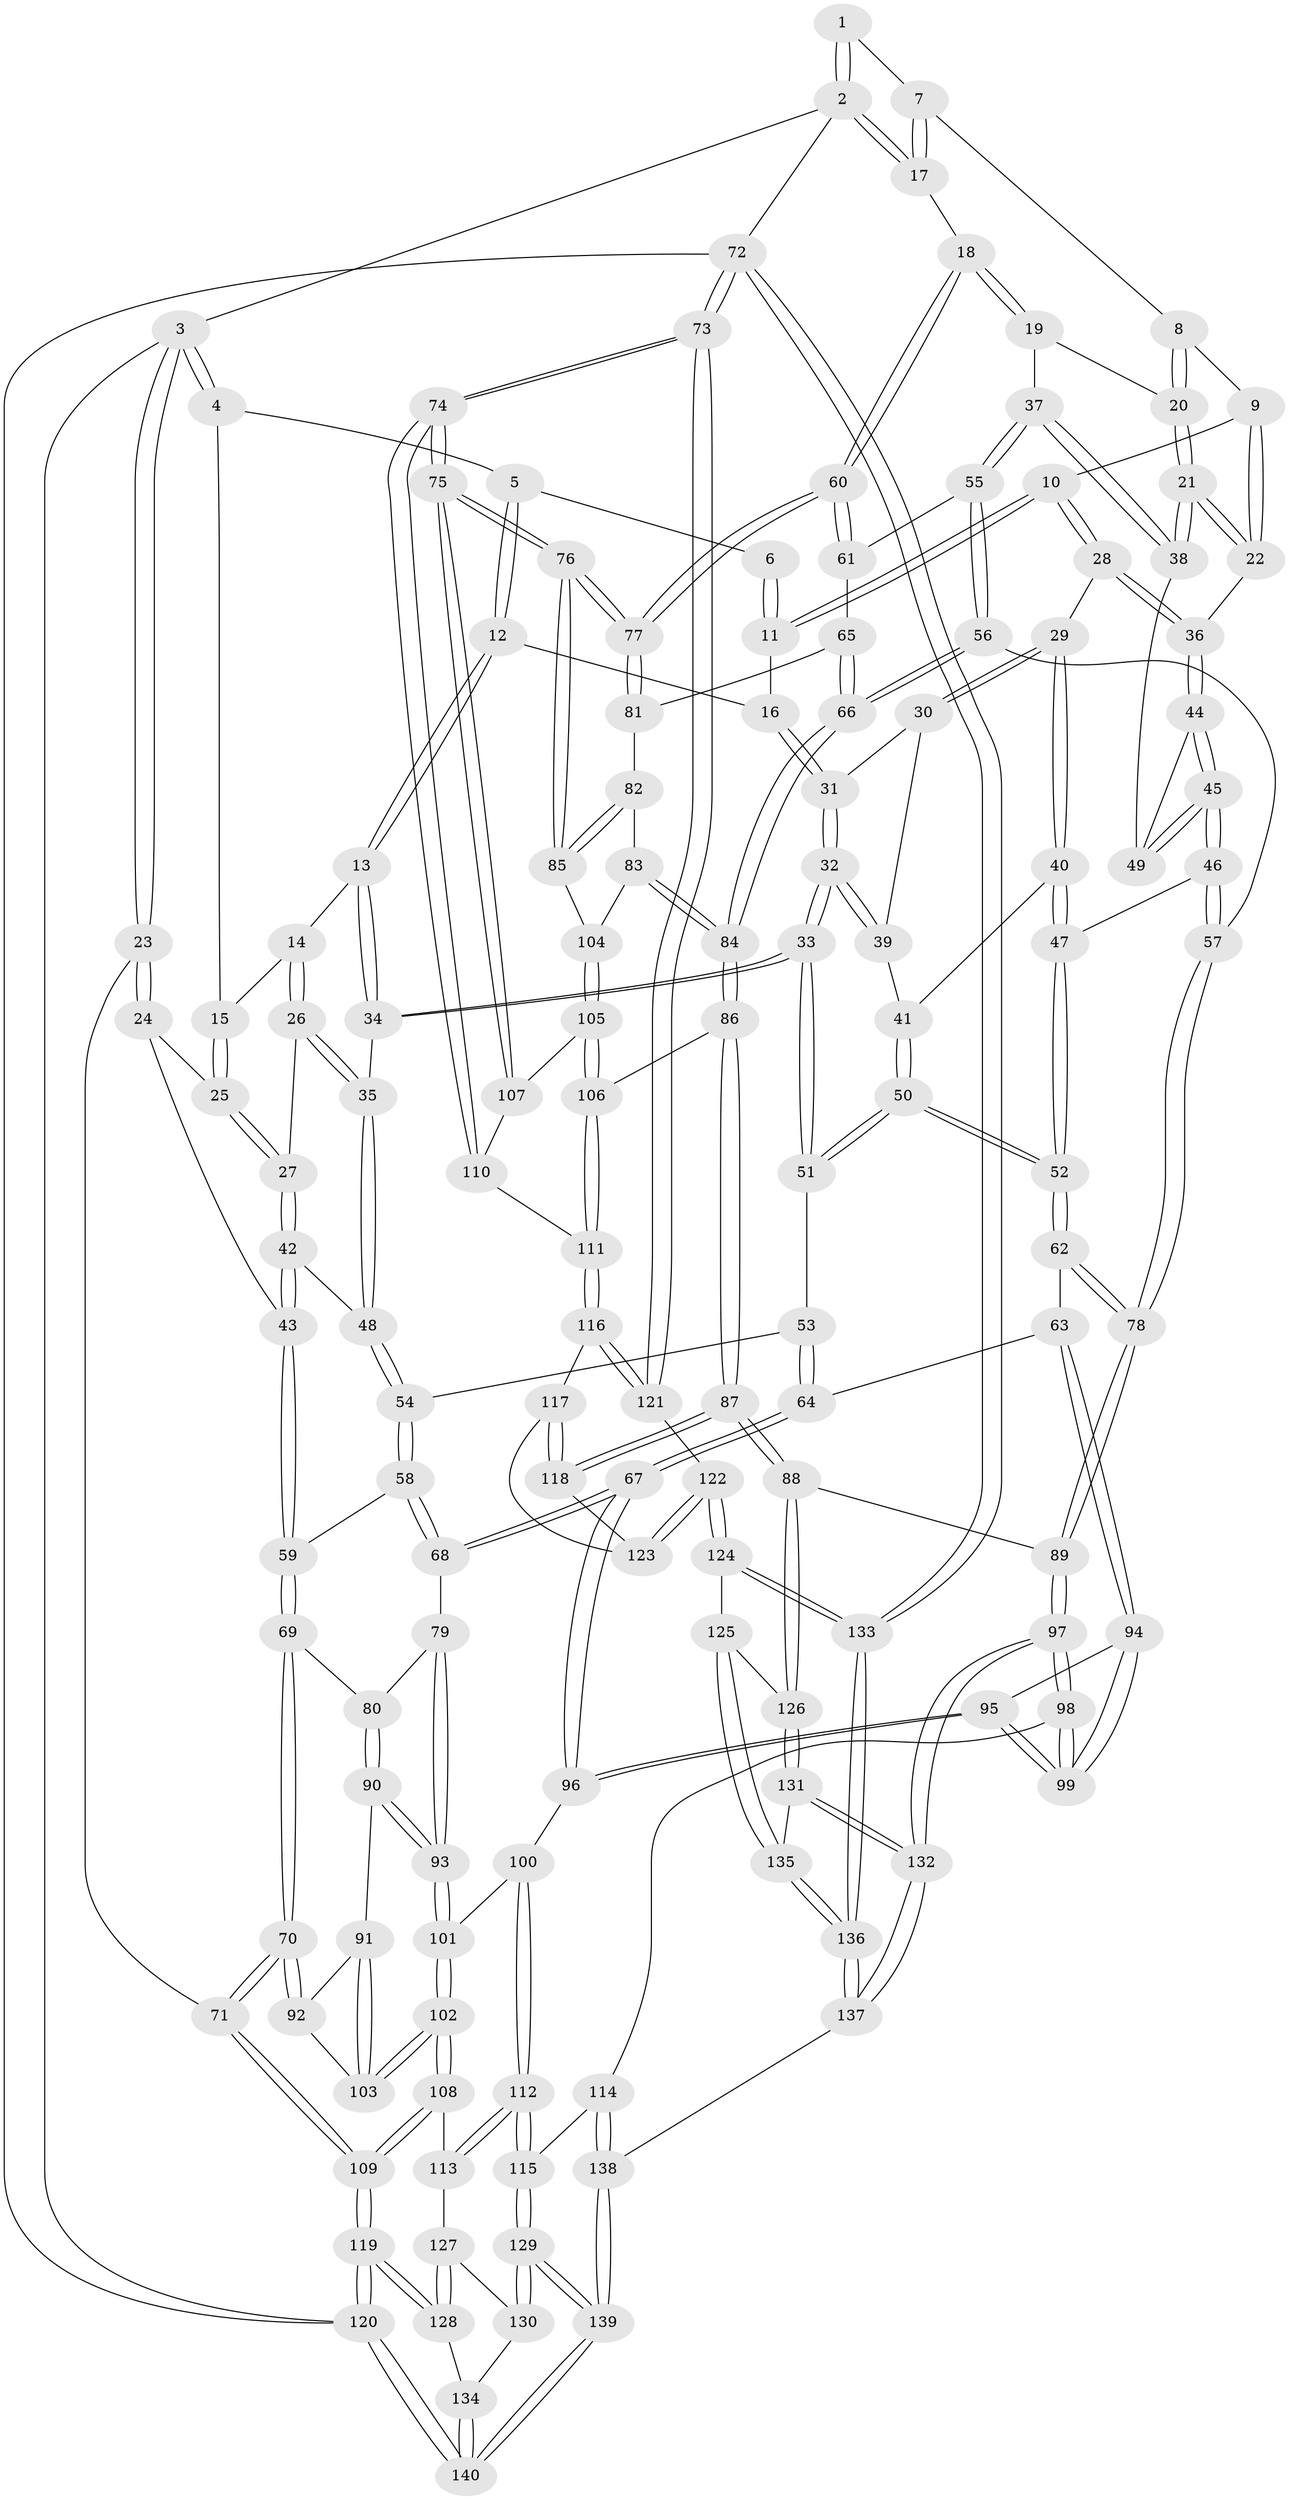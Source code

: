 // coarse degree distribution, {3: 0.14942528735632185, 6: 0.12643678160919541, 4: 0.3793103448275862, 2: 0.011494252873563218, 5: 0.3218390804597701, 7: 0.011494252873563218}
// Generated by graph-tools (version 1.1) at 2025/42/03/06/25 10:42:28]
// undirected, 140 vertices, 347 edges
graph export_dot {
graph [start="1"]
  node [color=gray90,style=filled];
  1 [pos="+0.7675707208658354+0"];
  2 [pos="+1+0"];
  3 [pos="+0+0"];
  4 [pos="+0.23359744805439292+0"];
  5 [pos="+0.2554573322372448+0"];
  6 [pos="+0.6504982878861925+0"];
  7 [pos="+0.8235011275917625+0.08796397882534224"];
  8 [pos="+0.8223806889947657+0.09240502893761303"];
  9 [pos="+0.7472902357563772+0.13326610024550073"];
  10 [pos="+0.6217353449680941+0.134832947099109"];
  11 [pos="+0.6152922889183999+0.12559620282399503"];
  12 [pos="+0.37280559471188496+0.09320452696224743"];
  13 [pos="+0.3522861685808929+0.12672384171742074"];
  14 [pos="+0.253920328663321+0.19320283165560548"];
  15 [pos="+0.12741044901722215+0.1464962176525271"];
  16 [pos="+0.38177956561100584+0.09829473569409782"];
  17 [pos="+1+0"];
  18 [pos="+1+0.1214676869880531"];
  19 [pos="+1+0.18181918755384144"];
  20 [pos="+0.872920570969638+0.15656118010037814"];
  21 [pos="+0.8299873750411628+0.3029157519775164"];
  22 [pos="+0.7758574685062363+0.24984606983939794"];
  23 [pos="+0+0.2194017145996774"];
  24 [pos="+0.0183297475960105+0.21529697764035563"];
  25 [pos="+0.0879401032774251+0.20324764190766886"];
  26 [pos="+0.23230683370063776+0.23498259086538942"];
  27 [pos="+0.14566303423447885+0.26004031134921335"];
  28 [pos="+0.6147758222017474+0.22405197273173796"];
  29 [pos="+0.5897690688784963+0.23918632694991077"];
  30 [pos="+0.5547863121863107+0.2503269004982854"];
  31 [pos="+0.4489071503194099+0.22740623858397435"];
  32 [pos="+0.43339998010898095+0.31885168095023353"];
  33 [pos="+0.4083966238544824+0.363771395476393"];
  34 [pos="+0.33082965967977396+0.3093404548913184"];
  35 [pos="+0.28256344276144024+0.31773512736147147"];
  36 [pos="+0.634200367283644+0.24833618254265935"];
  37 [pos="+0.8463026376276135+0.33816112118642677"];
  38 [pos="+0.8375178234525268+0.3292569279859286"];
  39 [pos="+0.5230664949261731+0.2889926538679421"];
  40 [pos="+0.566793517249673+0.31571872377778676"];
  41 [pos="+0.5245688180474987+0.3337350064700301"];
  42 [pos="+0.16860531209057844+0.36474362811482347"];
  43 [pos="+0.1297427230650248+0.4343000372289592"];
  44 [pos="+0.6367308115485864+0.2553376066660387"];
  45 [pos="+0.6399023953591151+0.410865319242009"];
  46 [pos="+0.6243451578416646+0.44649373559738265"];
  47 [pos="+0.5637006446275896+0.4543232926929212"];
  48 [pos="+0.25830284454737806+0.3377235756192663"];
  49 [pos="+0.7550253161678635+0.3366693868543287"];
  50 [pos="+0.5021450332979587+0.4283234019708616"];
  51 [pos="+0.4107960096041558+0.370998170766102"];
  52 [pos="+0.5368769185651604+0.46187983928011833"];
  53 [pos="+0.35188929789797935+0.436124390788582"];
  54 [pos="+0.30623986306361023+0.46239202259946105"];
  55 [pos="+0.8603434348918965+0.3663553497101972"];
  56 [pos="+0.7755442172395729+0.5154358133632683"];
  57 [pos="+0.7076786394639907+0.5053878232023606"];
  58 [pos="+0.2875554160112926+0.4846817834088363"];
  59 [pos="+0.11877047519410149+0.46300988864224885"];
  60 [pos="+1+0.39802600136005106"];
  61 [pos="+0.9858511465587823+0.4050119630906054"];
  62 [pos="+0.49821625882295245+0.5515516438245003"];
  63 [pos="+0.49511388673086243+0.5530902978117385"];
  64 [pos="+0.4399508634345134+0.56467545398133"];
  65 [pos="+0.9048006528271534+0.5587458748291307"];
  66 [pos="+0.8279986532499282+0.5950769878244209"];
  67 [pos="+0.35512571125463743+0.6040340350969386"];
  68 [pos="+0.3268116616696922+0.58567609443837"];
  69 [pos="+0.1060224067142601+0.47332829226271206"];
  70 [pos="+0+0.5329853291200521"];
  71 [pos="+0+0.5445165152939372"];
  72 [pos="+1+1"];
  73 [pos="+1+1"];
  74 [pos="+1+1"];
  75 [pos="+1+0.7868594084931829"];
  76 [pos="+1+0.7246576704487394"];
  77 [pos="+1+0.4605303100368285"];
  78 [pos="+0.6113933890380547+0.6786214991314019"];
  79 [pos="+0.3009878378287319+0.5931398868992255"];
  80 [pos="+0.20686416709811942+0.5996111523519392"];
  81 [pos="+0.9729175716278751+0.5690217859992122"];
  82 [pos="+0.9764419849723143+0.6144533572814745"];
  83 [pos="+0.9180370191888263+0.6424458733501206"];
  84 [pos="+0.8283831323746544+0.6065681646259878"];
  85 [pos="+1+0.6687288762941968"];
  86 [pos="+0.7996201331185092+0.6902871092796019"];
  87 [pos="+0.7024503202097527+0.7758314665649874"];
  88 [pos="+0.7006809954956243+0.7766723673767967"];
  89 [pos="+0.6331841247263901+0.7623101074130307"];
  90 [pos="+0.19631447483224093+0.6419738726978064"];
  91 [pos="+0.16159531503377536+0.6517527514883927"];
  92 [pos="+0.07856392472942518+0.6230289757454686"];
  93 [pos="+0.22499383783020863+0.6898515170923253"];
  94 [pos="+0.4935451588823904+0.5607425713446523"];
  95 [pos="+0.4281793282562465+0.7536204919924883"];
  96 [pos="+0.3563963445284803+0.6884150801835974"];
  97 [pos="+0.5077895114941627+0.8299562147977436"];
  98 [pos="+0.4860642268576686+0.8288047913980228"];
  99 [pos="+0.47925648189637166+0.8183598797912996"];
  100 [pos="+0.2841042615548522+0.7290784236765084"];
  101 [pos="+0.227014236929336+0.6984247585430984"];
  102 [pos="+0.15090973455236328+0.7467011186341709"];
  103 [pos="+0.14561192348495394+0.714753510037112"];
  104 [pos="+0.9573782513439992+0.6749483724391431"];
  105 [pos="+0.9342471809137911+0.7349497875595303"];
  106 [pos="+0.8822196192050961+0.7386088772757233"];
  107 [pos="+0.9583535100342422+0.7515274079126575"];
  108 [pos="+0.1314076266733706+0.7820769379651632"];
  109 [pos="+0+0.7191384758386199"];
  110 [pos="+0.9402717674115229+0.801980171782691"];
  111 [pos="+0.9004621257135548+0.8177339675722924"];
  112 [pos="+0.26089217788297564+0.8384989371929593"];
  113 [pos="+0.15521087559172533+0.8149526148669484"];
  114 [pos="+0.4851693293015786+0.8294420307355209"];
  115 [pos="+0.3042977371352396+0.8926091732614112"];
  116 [pos="+0.8977739645905158+0.8248545299841351"];
  117 [pos="+0.8972341046479082+0.824855445592235"];
  118 [pos="+0.7716214926679562+0.8050613985122157"];
  119 [pos="+0+0.7792934072095017"];
  120 [pos="+0+1"];
  121 [pos="+0.9168777388124346+0.8846218131467893"];
  122 [pos="+0.8573252626470872+0.8883285730472091"];
  123 [pos="+0.839030156288721+0.8582664318513478"];
  124 [pos="+0.8142191347295281+0.9242504434642984"];
  125 [pos="+0.8038951993575916+0.9229336144614548"];
  126 [pos="+0.7042479124559682+0.7906114057556363"];
  127 [pos="+0.1353243729315113+0.8670412334235514"];
  128 [pos="+0.024910296529539272+0.9034891265824643"];
  129 [pos="+0.27789055445530764+0.9775790397068365"];
  130 [pos="+0.1427675302161821+0.9168077523931738"];
  131 [pos="+0.6949871275037948+0.9290878648102989"];
  132 [pos="+0.5970277111774145+1"];
  133 [pos="+1+1"];
  134 [pos="+0.08871037527455149+0.981166111292512"];
  135 [pos="+0.7611476457576432+0.9836189949142792"];
  136 [pos="+0.792562297736278+1"];
  137 [pos="+0.6006003007232601+1"];
  138 [pos="+0.3532600323578656+1"];
  139 [pos="+0.27655774434706665+1"];
  140 [pos="+0.12427020734303719+1"];
  1 -- 2;
  1 -- 2;
  1 -- 7;
  2 -- 3;
  2 -- 17;
  2 -- 17;
  2 -- 72;
  3 -- 4;
  3 -- 4;
  3 -- 23;
  3 -- 23;
  3 -- 120;
  4 -- 5;
  4 -- 15;
  5 -- 6;
  5 -- 12;
  5 -- 12;
  6 -- 11;
  6 -- 11;
  7 -- 8;
  7 -- 17;
  7 -- 17;
  8 -- 9;
  8 -- 20;
  8 -- 20;
  9 -- 10;
  9 -- 22;
  9 -- 22;
  10 -- 11;
  10 -- 11;
  10 -- 28;
  10 -- 28;
  11 -- 16;
  12 -- 13;
  12 -- 13;
  12 -- 16;
  13 -- 14;
  13 -- 34;
  13 -- 34;
  14 -- 15;
  14 -- 26;
  14 -- 26;
  15 -- 25;
  15 -- 25;
  16 -- 31;
  16 -- 31;
  17 -- 18;
  18 -- 19;
  18 -- 19;
  18 -- 60;
  18 -- 60;
  19 -- 20;
  19 -- 37;
  20 -- 21;
  20 -- 21;
  21 -- 22;
  21 -- 22;
  21 -- 38;
  21 -- 38;
  22 -- 36;
  23 -- 24;
  23 -- 24;
  23 -- 71;
  24 -- 25;
  24 -- 43;
  25 -- 27;
  25 -- 27;
  26 -- 27;
  26 -- 35;
  26 -- 35;
  27 -- 42;
  27 -- 42;
  28 -- 29;
  28 -- 36;
  28 -- 36;
  29 -- 30;
  29 -- 30;
  29 -- 40;
  29 -- 40;
  30 -- 31;
  30 -- 39;
  31 -- 32;
  31 -- 32;
  32 -- 33;
  32 -- 33;
  32 -- 39;
  32 -- 39;
  33 -- 34;
  33 -- 34;
  33 -- 51;
  33 -- 51;
  34 -- 35;
  35 -- 48;
  35 -- 48;
  36 -- 44;
  36 -- 44;
  37 -- 38;
  37 -- 38;
  37 -- 55;
  37 -- 55;
  38 -- 49;
  39 -- 41;
  40 -- 41;
  40 -- 47;
  40 -- 47;
  41 -- 50;
  41 -- 50;
  42 -- 43;
  42 -- 43;
  42 -- 48;
  43 -- 59;
  43 -- 59;
  44 -- 45;
  44 -- 45;
  44 -- 49;
  45 -- 46;
  45 -- 46;
  45 -- 49;
  45 -- 49;
  46 -- 47;
  46 -- 57;
  46 -- 57;
  47 -- 52;
  47 -- 52;
  48 -- 54;
  48 -- 54;
  50 -- 51;
  50 -- 51;
  50 -- 52;
  50 -- 52;
  51 -- 53;
  52 -- 62;
  52 -- 62;
  53 -- 54;
  53 -- 64;
  53 -- 64;
  54 -- 58;
  54 -- 58;
  55 -- 56;
  55 -- 56;
  55 -- 61;
  56 -- 57;
  56 -- 66;
  56 -- 66;
  57 -- 78;
  57 -- 78;
  58 -- 59;
  58 -- 68;
  58 -- 68;
  59 -- 69;
  59 -- 69;
  60 -- 61;
  60 -- 61;
  60 -- 77;
  60 -- 77;
  61 -- 65;
  62 -- 63;
  62 -- 78;
  62 -- 78;
  63 -- 64;
  63 -- 94;
  63 -- 94;
  64 -- 67;
  64 -- 67;
  65 -- 66;
  65 -- 66;
  65 -- 81;
  66 -- 84;
  66 -- 84;
  67 -- 68;
  67 -- 68;
  67 -- 96;
  67 -- 96;
  68 -- 79;
  69 -- 70;
  69 -- 70;
  69 -- 80;
  70 -- 71;
  70 -- 71;
  70 -- 92;
  70 -- 92;
  71 -- 109;
  71 -- 109;
  72 -- 73;
  72 -- 73;
  72 -- 133;
  72 -- 133;
  72 -- 120;
  73 -- 74;
  73 -- 74;
  73 -- 121;
  73 -- 121;
  74 -- 75;
  74 -- 75;
  74 -- 110;
  74 -- 110;
  75 -- 76;
  75 -- 76;
  75 -- 107;
  75 -- 107;
  76 -- 77;
  76 -- 77;
  76 -- 85;
  76 -- 85;
  77 -- 81;
  77 -- 81;
  78 -- 89;
  78 -- 89;
  79 -- 80;
  79 -- 93;
  79 -- 93;
  80 -- 90;
  80 -- 90;
  81 -- 82;
  82 -- 83;
  82 -- 85;
  82 -- 85;
  83 -- 84;
  83 -- 84;
  83 -- 104;
  84 -- 86;
  84 -- 86;
  85 -- 104;
  86 -- 87;
  86 -- 87;
  86 -- 106;
  87 -- 88;
  87 -- 88;
  87 -- 118;
  87 -- 118;
  88 -- 89;
  88 -- 126;
  88 -- 126;
  89 -- 97;
  89 -- 97;
  90 -- 91;
  90 -- 93;
  90 -- 93;
  91 -- 92;
  91 -- 103;
  91 -- 103;
  92 -- 103;
  93 -- 101;
  93 -- 101;
  94 -- 95;
  94 -- 99;
  94 -- 99;
  95 -- 96;
  95 -- 96;
  95 -- 99;
  95 -- 99;
  96 -- 100;
  97 -- 98;
  97 -- 98;
  97 -- 132;
  97 -- 132;
  98 -- 99;
  98 -- 99;
  98 -- 114;
  100 -- 101;
  100 -- 112;
  100 -- 112;
  101 -- 102;
  101 -- 102;
  102 -- 103;
  102 -- 103;
  102 -- 108;
  102 -- 108;
  104 -- 105;
  104 -- 105;
  105 -- 106;
  105 -- 106;
  105 -- 107;
  106 -- 111;
  106 -- 111;
  107 -- 110;
  108 -- 109;
  108 -- 109;
  108 -- 113;
  109 -- 119;
  109 -- 119;
  110 -- 111;
  111 -- 116;
  111 -- 116;
  112 -- 113;
  112 -- 113;
  112 -- 115;
  112 -- 115;
  113 -- 127;
  114 -- 115;
  114 -- 138;
  114 -- 138;
  115 -- 129;
  115 -- 129;
  116 -- 117;
  116 -- 121;
  116 -- 121;
  117 -- 118;
  117 -- 118;
  117 -- 123;
  118 -- 123;
  119 -- 120;
  119 -- 120;
  119 -- 128;
  119 -- 128;
  120 -- 140;
  120 -- 140;
  121 -- 122;
  122 -- 123;
  122 -- 123;
  122 -- 124;
  122 -- 124;
  124 -- 125;
  124 -- 133;
  124 -- 133;
  125 -- 126;
  125 -- 135;
  125 -- 135;
  126 -- 131;
  126 -- 131;
  127 -- 128;
  127 -- 128;
  127 -- 130;
  128 -- 134;
  129 -- 130;
  129 -- 130;
  129 -- 139;
  129 -- 139;
  130 -- 134;
  131 -- 132;
  131 -- 132;
  131 -- 135;
  132 -- 137;
  132 -- 137;
  133 -- 136;
  133 -- 136;
  134 -- 140;
  134 -- 140;
  135 -- 136;
  135 -- 136;
  136 -- 137;
  136 -- 137;
  137 -- 138;
  138 -- 139;
  138 -- 139;
  139 -- 140;
  139 -- 140;
}
